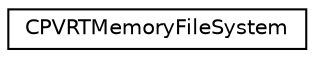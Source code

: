 digraph "Graphical Class Hierarchy"
{
  edge [fontname="Helvetica",fontsize="10",labelfontname="Helvetica",labelfontsize="10"];
  node [fontname="Helvetica",fontsize="10",shape=record];
  rankdir="LR";
  Node1 [label="CPVRTMemoryFileSystem",height=0.2,width=0.4,color="black", fillcolor="white", style="filled",URL="$class_c_p_v_r_t_memory_file_system.html",tooltip="Memory file system for resource files. "];
}

